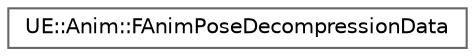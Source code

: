 digraph "Graphical Class Hierarchy"
{
 // INTERACTIVE_SVG=YES
 // LATEX_PDF_SIZE
  bgcolor="transparent";
  edge [fontname=Helvetica,fontsize=10,labelfontname=Helvetica,labelfontsize=10];
  node [fontname=Helvetica,fontsize=10,shape=box,height=0.2,width=0.4];
  rankdir="LR";
  Node0 [id="Node000000",label="UE::Anim::FAnimPoseDecompressionData",height=0.2,width=0.4,color="grey40", fillcolor="white", style="filled",URL="$d1/db3/structUE_1_1Anim_1_1FAnimPoseDecompressionData.html",tooltip=" "];
}
